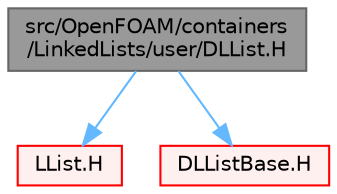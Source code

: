 digraph "src/OpenFOAM/containers/LinkedLists/user/DLList.H"
{
 // LATEX_PDF_SIZE
  bgcolor="transparent";
  edge [fontname=Helvetica,fontsize=10,labelfontname=Helvetica,labelfontsize=10];
  node [fontname=Helvetica,fontsize=10,shape=box,height=0.2,width=0.4];
  Node1 [id="Node000001",label="src/OpenFOAM/containers\l/LinkedLists/user/DLList.H",height=0.2,width=0.4,color="gray40", fillcolor="grey60", style="filled", fontcolor="black",tooltip="Non-intrusive doubly-linked list."];
  Node1 -> Node2 [id="edge1_Node000001_Node000002",color="steelblue1",style="solid",tooltip=" "];
  Node2 [id="Node000002",label="LList.H",height=0.2,width=0.4,color="red", fillcolor="#FFF0F0", style="filled",URL="$LList_8H.html",tooltip=" "];
  Node1 -> Node32 [id="edge2_Node000001_Node000032",color="steelblue1",style="solid",tooltip=" "];
  Node32 [id="Node000032",label="DLListBase.H",height=0.2,width=0.4,color="red", fillcolor="#FFF0F0", style="filled",URL="$DLListBase_8H.html",tooltip=" "];
}
